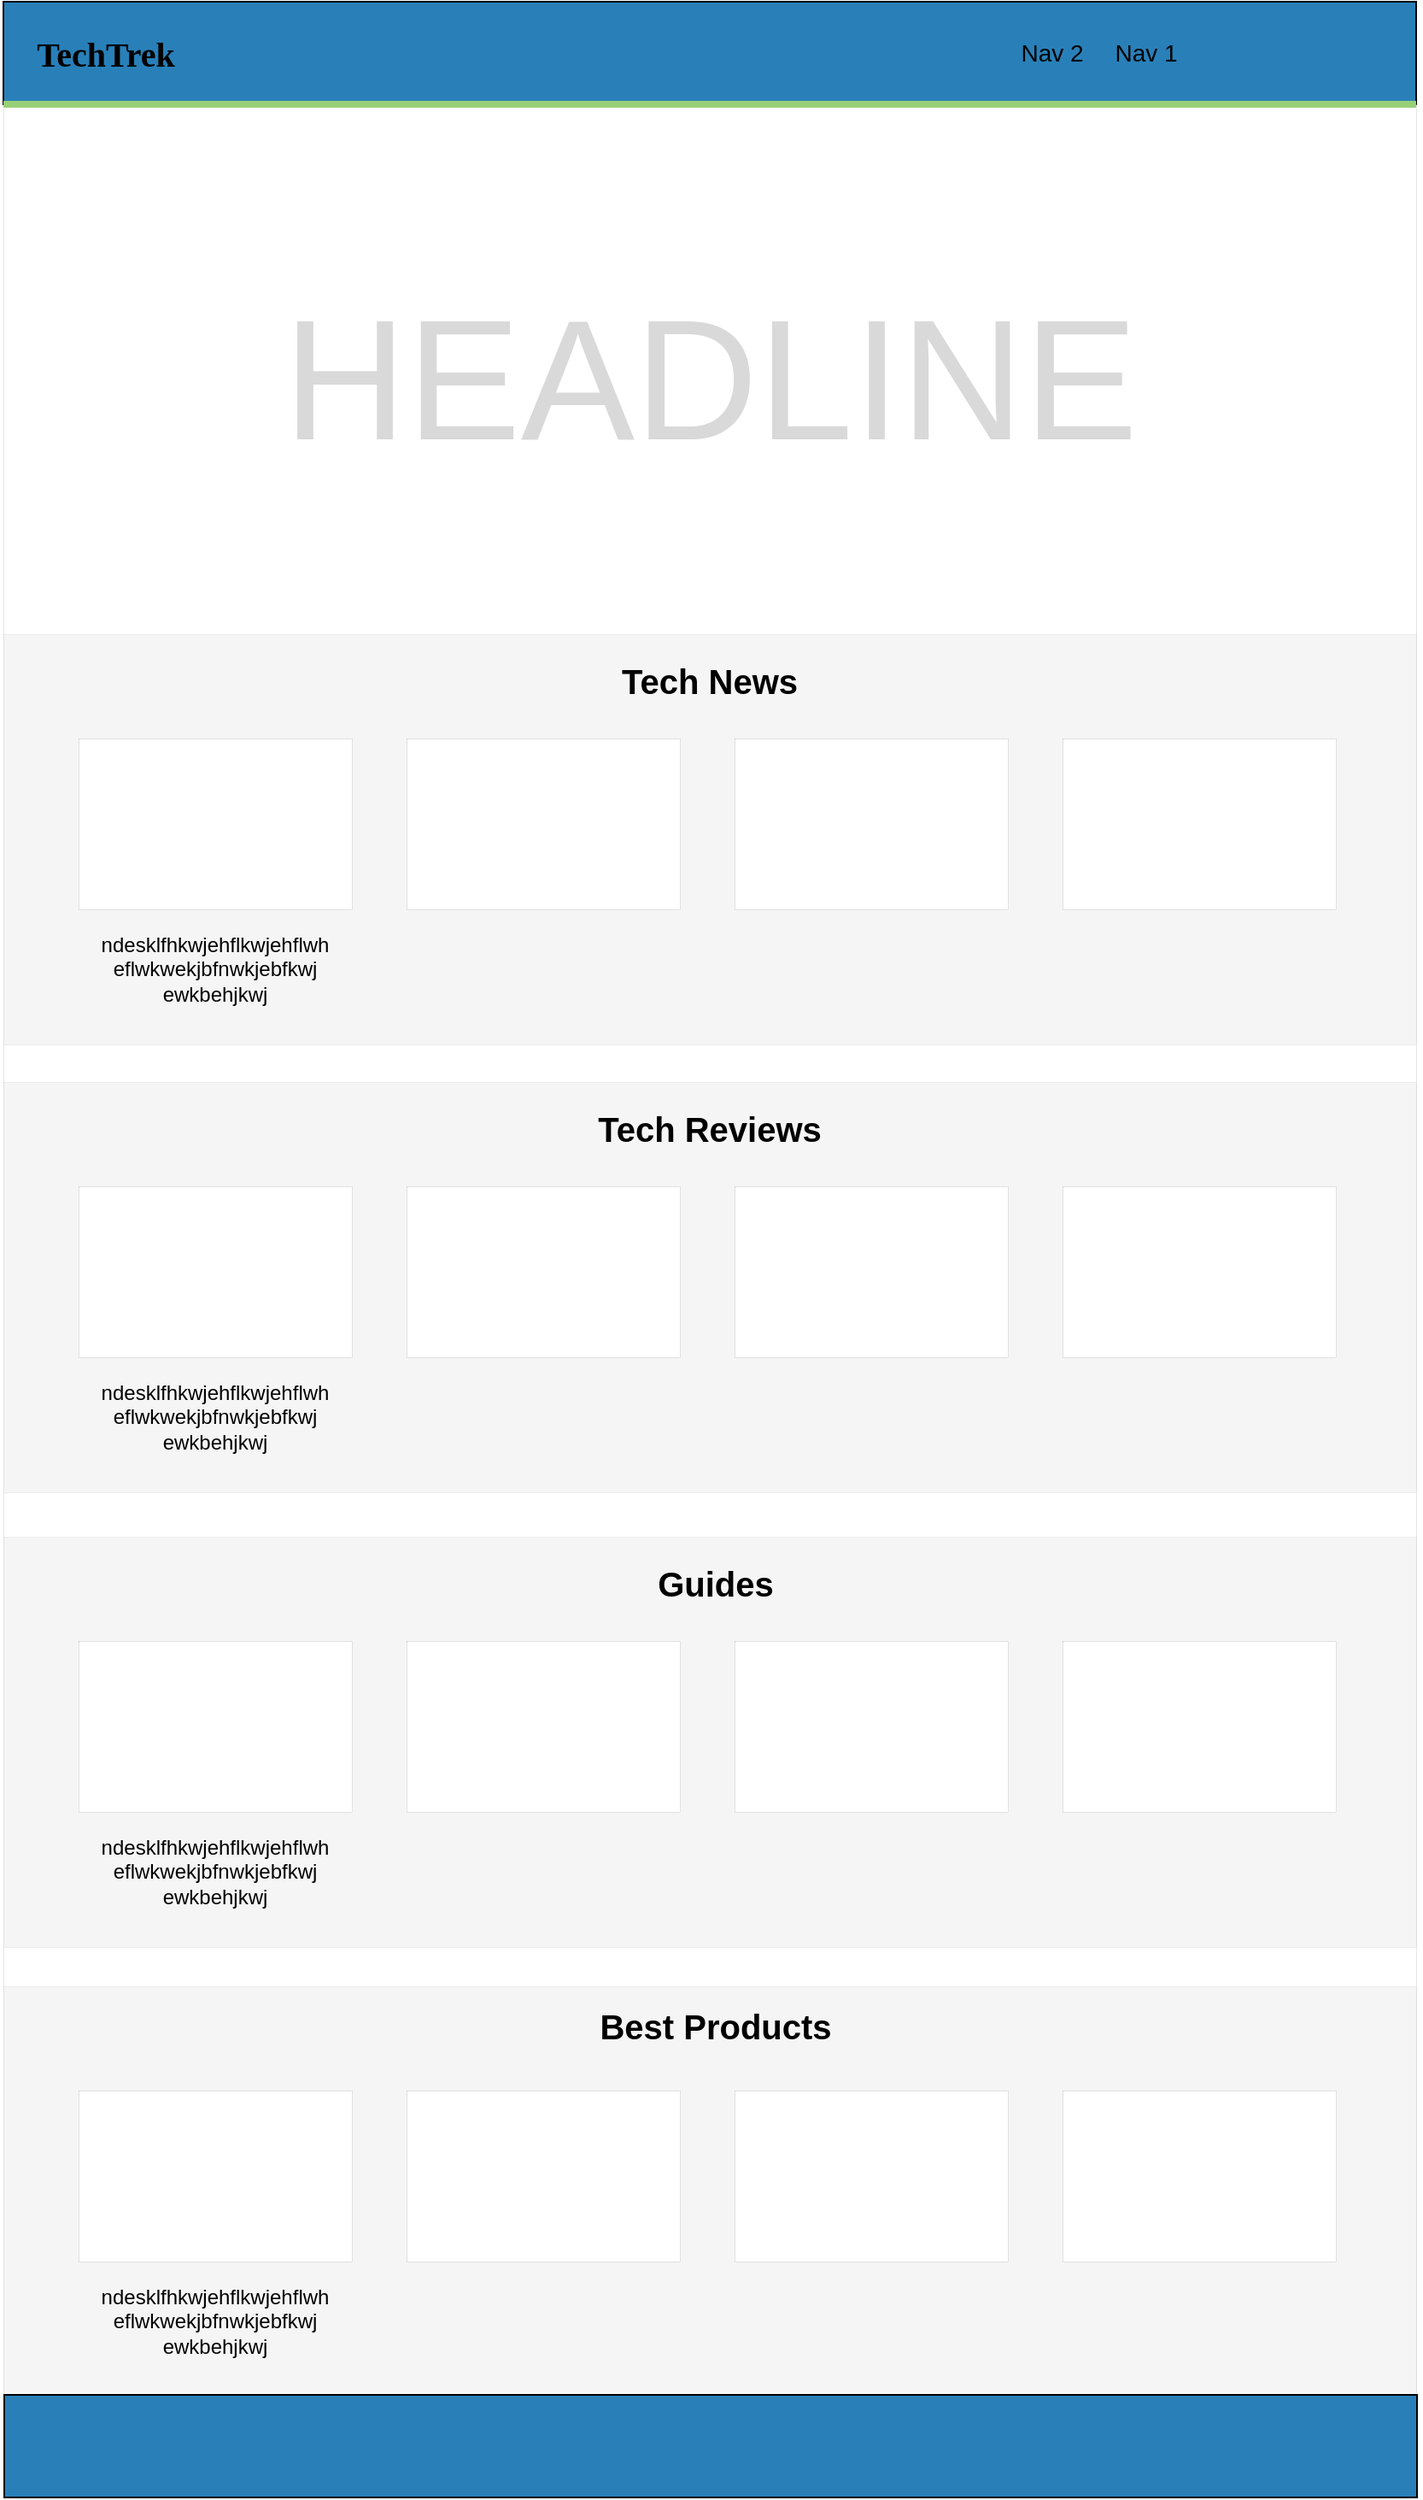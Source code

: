 <mxfile version="25.0.3" pages="2">
  <diagram name="Sida-1" id="UOPYOEq8dcGuf27daO6b">
    <mxGraphModel dx="2006" dy="645" grid="1" gridSize="10" guides="1" tooltips="1" connect="1" arrows="1" fold="1" page="1" pageScale="1" pageWidth="827" pageHeight="1169" math="0" shadow="0">
      <root>
        <mxCell id="0" />
        <mxCell id="1" parent="0" />
        <mxCell id="_vb-MH19Eg04epLmLtsN-3" value="" style="rounded=0;whiteSpace=wrap;html=1;fillColor=#2980b9;" parent="1" vertex="1">
          <mxGeometry width="827" height="60" as="geometry" />
        </mxCell>
        <mxCell id="_vb-MH19Eg04epLmLtsN-4" value="" style="rounded=0;whiteSpace=wrap;html=1;strokeWidth=0;" parent="1" vertex="1">
          <mxGeometry y="60" width="827" height="1400" as="geometry" />
        </mxCell>
        <mxCell id="_vb-MH19Eg04epLmLtsN-10" value="&lt;span style=&quot;font-size: 14px;&quot;&gt;Nav 1&lt;/span&gt;" style="text;html=1;align=center;verticalAlign=middle;whiteSpace=wrap;rounded=0;" parent="1" vertex="1">
          <mxGeometry x="639" y="15" width="60" height="30" as="geometry" />
        </mxCell>
        <mxCell id="_vb-MH19Eg04epLmLtsN-13" value="" style="endArrow=none;html=1;rounded=0;strokeWidth=4;strokeColor=#97D077;exitX=1;exitY=1;exitDx=0;exitDy=0;" parent="1" source="_vb-MH19Eg04epLmLtsN-3" edge="1">
          <mxGeometry width="50" height="50" relative="1" as="geometry">
            <mxPoint x="250" y="60" as="sourcePoint" />
            <mxPoint y="60" as="targetPoint" />
          </mxGeometry>
        </mxCell>
        <mxCell id="LM8HhOQ5KIbzZR0tzrkb-1" value="" style="shape=image;verticalLabelPosition=bottom;labelBackgroundColor=default;verticalAlign=top;aspect=fixed;imageAspect=0;image=https://cdn-icons-png.flaticon.com/512/6522/6522516.png;" parent="1" vertex="1">
          <mxGeometry x="780" y="15" width="30" height="30" as="geometry" />
        </mxCell>
        <mxCell id="LM8HhOQ5KIbzZR0tzrkb-2" value="&lt;span style=&quot;font-size: 14px;&quot;&gt;Nav 2&lt;/span&gt;" style="text;html=1;align=center;verticalAlign=middle;whiteSpace=wrap;rounded=0;" parent="1" vertex="1">
          <mxGeometry x="584" y="15" width="60" height="30" as="geometry" />
        </mxCell>
        <mxCell id="LM8HhOQ5KIbzZR0tzrkb-3" value="" style="shape=image;verticalLabelPosition=bottom;labelBackgroundColor=default;verticalAlign=top;aspect=fixed;imageAspect=0;image=https://icons.veryicon.com/png/o/miscellaneous/icon-pack-vol-1/magnifying-glass-16.png;strokeWidth=1;" parent="1" vertex="1">
          <mxGeometry x="744" y="14" width="32" height="32" as="geometry" />
        </mxCell>
        <mxCell id="LM8HhOQ5KIbzZR0tzrkb-4" value="" style="shape=image;verticalLabelPosition=bottom;labelBackgroundColor=default;verticalAlign=top;aspect=fixed;imageAspect=0;image=https://cdn-icons-png.flaticon.com/512/929/929872.png;" parent="1" vertex="1">
          <mxGeometry x="712" y="17.5" width="25" height="25" as="geometry" />
        </mxCell>
        <mxCell id="LM8HhOQ5KIbzZR0tzrkb-6" value="&lt;font face=&quot;Tahoma&quot; style=&quot;font-size: 20px;&quot;&gt;&lt;b style=&quot;&quot;&gt;TechTrek&lt;/b&gt;&lt;/font&gt;" style="text;html=1;align=center;verticalAlign=middle;whiteSpace=wrap;rounded=0;" parent="1" vertex="1">
          <mxGeometry x="20" y="14.5" width="80" height="30" as="geometry" />
        </mxCell>
        <mxCell id="LM8HhOQ5KIbzZR0tzrkb-8" value="" style="rounded=0;whiteSpace=wrap;html=1;fillColor=#f5f5f5;fontColor=#333333;strokeColor=#666666;strokeWidth=0;" parent="1" vertex="1">
          <mxGeometry y="370" width="827" height="240" as="geometry" />
        </mxCell>
        <mxCell id="LM8HhOQ5KIbzZR0tzrkb-11" value="" style="rounded=0;whiteSpace=wrap;html=1;strokeWidth=0;" parent="1" vertex="1">
          <mxGeometry x="44" y="431" width="160" height="100" as="geometry" />
        </mxCell>
        <mxCell id="LM8HhOQ5KIbzZR0tzrkb-12" value="" style="rounded=0;whiteSpace=wrap;html=1;strokeWidth=0;" parent="1" vertex="1">
          <mxGeometry x="236" y="431" width="160" height="100" as="geometry" />
        </mxCell>
        <mxCell id="LM8HhOQ5KIbzZR0tzrkb-13" value="" style="rounded=0;whiteSpace=wrap;html=1;strokeWidth=0;" parent="1" vertex="1">
          <mxGeometry x="428" y="431" width="160" height="100" as="geometry" />
        </mxCell>
        <mxCell id="LM8HhOQ5KIbzZR0tzrkb-14" value="" style="rounded=0;whiteSpace=wrap;html=1;strokeWidth=0;" parent="1" vertex="1">
          <mxGeometry x="620" y="431" width="160" height="100" as="geometry" />
        </mxCell>
        <mxCell id="LM8HhOQ5KIbzZR0tzrkb-17" value="ndesklfhkwje&lt;span style=&quot;background-color: initial;&quot;&gt;hflkwjehflwh&lt;/span&gt;&lt;div&gt;&lt;span style=&quot;background-color: initial;&quot;&gt;eflwkwekjbfnwkjebfkwj&lt;/span&gt;&lt;/div&gt;&lt;div style=&quot;&quot;&gt;&lt;span style=&quot;background-color: initial;&quot;&gt;ewkbehjkwj&lt;/span&gt;&lt;/div&gt;" style="text;html=1;align=center;verticalAlign=middle;whiteSpace=wrap;rounded=0;" parent="1" vertex="1">
          <mxGeometry x="94" y="541" width="60" height="50" as="geometry" />
        </mxCell>
        <mxCell id="QSgfJ0WAgnEoDNQMlZA_-1" value="&lt;div&gt;&lt;font style=&quot;font-size: 100px;&quot;&gt;HEADLINE&lt;/font&gt;&lt;/div&gt;" style="text;html=1;align=center;verticalAlign=middle;whiteSpace=wrap;rounded=0;fontColor=#D9D9D9;" vertex="1" parent="1">
          <mxGeometry x="279" y="100" width="270" height="240" as="geometry" />
        </mxCell>
        <mxCell id="QSgfJ0WAgnEoDNQMlZA_-2" value="&lt;span style=&quot;font-size: 20px;&quot;&gt;Tech News&lt;/span&gt;" style="text;html=1;align=center;verticalAlign=middle;whiteSpace=wrap;rounded=0;fontStyle=1" vertex="1" parent="1">
          <mxGeometry x="344" y="382" width="139" height="30" as="geometry" />
        </mxCell>
        <mxCell id="QSgfJ0WAgnEoDNQMlZA_-4" value="" style="rounded=0;whiteSpace=wrap;html=1;fillColor=#f5f5f5;fontColor=#333333;strokeColor=#666666;strokeWidth=0;" vertex="1" parent="1">
          <mxGeometry y="632" width="827" height="240" as="geometry" />
        </mxCell>
        <mxCell id="QSgfJ0WAgnEoDNQMlZA_-5" value="" style="rounded=0;whiteSpace=wrap;html=1;strokeWidth=0;" vertex="1" parent="1">
          <mxGeometry x="44" y="693" width="160" height="100" as="geometry" />
        </mxCell>
        <mxCell id="QSgfJ0WAgnEoDNQMlZA_-6" value="" style="rounded=0;whiteSpace=wrap;html=1;strokeWidth=0;" vertex="1" parent="1">
          <mxGeometry x="236" y="693" width="160" height="100" as="geometry" />
        </mxCell>
        <mxCell id="QSgfJ0WAgnEoDNQMlZA_-7" value="" style="rounded=0;whiteSpace=wrap;html=1;strokeWidth=0;" vertex="1" parent="1">
          <mxGeometry x="428" y="693" width="160" height="100" as="geometry" />
        </mxCell>
        <mxCell id="QSgfJ0WAgnEoDNQMlZA_-8" value="" style="rounded=0;whiteSpace=wrap;html=1;strokeWidth=0;" vertex="1" parent="1">
          <mxGeometry x="620" y="693" width="160" height="100" as="geometry" />
        </mxCell>
        <mxCell id="QSgfJ0WAgnEoDNQMlZA_-9" value="ndesklfhkwje&lt;span style=&quot;background-color: initial;&quot;&gt;hflkwjehflwh&lt;/span&gt;&lt;div&gt;&lt;span style=&quot;background-color: initial;&quot;&gt;eflwkwekjbfnwkjebfkwj&lt;/span&gt;&lt;/div&gt;&lt;div style=&quot;&quot;&gt;&lt;span style=&quot;background-color: initial;&quot;&gt;ewkbehjkwj&lt;/span&gt;&lt;/div&gt;" style="text;html=1;align=center;verticalAlign=middle;whiteSpace=wrap;rounded=0;" vertex="1" parent="1">
          <mxGeometry x="94" y="803" width="60" height="50" as="geometry" />
        </mxCell>
        <mxCell id="QSgfJ0WAgnEoDNQMlZA_-10" value="&lt;span style=&quot;font-size: 20px;&quot;&gt;Tech Reviews&lt;/span&gt;" style="text;html=1;align=center;verticalAlign=middle;whiteSpace=wrap;rounded=0;fontStyle=1" vertex="1" parent="1">
          <mxGeometry x="344" y="644" width="139" height="30" as="geometry" />
        </mxCell>
        <mxCell id="QSgfJ0WAgnEoDNQMlZA_-11" value="" style="rounded=0;whiteSpace=wrap;html=1;fillColor=#f5f5f5;fontColor=#333333;strokeColor=#666666;strokeWidth=0;" vertex="1" parent="1">
          <mxGeometry y="898" width="827" height="240" as="geometry" />
        </mxCell>
        <mxCell id="QSgfJ0WAgnEoDNQMlZA_-12" value="" style="rounded=0;whiteSpace=wrap;html=1;strokeWidth=0;" vertex="1" parent="1">
          <mxGeometry x="44" y="959" width="160" height="100" as="geometry" />
        </mxCell>
        <mxCell id="QSgfJ0WAgnEoDNQMlZA_-13" value="" style="rounded=0;whiteSpace=wrap;html=1;strokeWidth=0;" vertex="1" parent="1">
          <mxGeometry x="236" y="959" width="160" height="100" as="geometry" />
        </mxCell>
        <mxCell id="QSgfJ0WAgnEoDNQMlZA_-14" value="" style="rounded=0;whiteSpace=wrap;html=1;strokeWidth=0;" vertex="1" parent="1">
          <mxGeometry x="428" y="959" width="160" height="100" as="geometry" />
        </mxCell>
        <mxCell id="QSgfJ0WAgnEoDNQMlZA_-15" value="" style="rounded=0;whiteSpace=wrap;html=1;strokeWidth=0;" vertex="1" parent="1">
          <mxGeometry x="620" y="959" width="160" height="100" as="geometry" />
        </mxCell>
        <mxCell id="QSgfJ0WAgnEoDNQMlZA_-16" value="ndesklfhkwje&lt;span style=&quot;background-color: initial;&quot;&gt;hflkwjehflwh&lt;/span&gt;&lt;div&gt;&lt;span style=&quot;background-color: initial;&quot;&gt;eflwkwekjbfnwkjebfkwj&lt;/span&gt;&lt;/div&gt;&lt;div style=&quot;&quot;&gt;&lt;span style=&quot;background-color: initial;&quot;&gt;ewkbehjkwj&lt;/span&gt;&lt;/div&gt;" style="text;html=1;align=center;verticalAlign=middle;whiteSpace=wrap;rounded=0;" vertex="1" parent="1">
          <mxGeometry x="94" y="1069" width="60" height="50" as="geometry" />
        </mxCell>
        <mxCell id="QSgfJ0WAgnEoDNQMlZA_-17" value="&lt;span style=&quot;font-size: 20px;&quot;&gt;Guides&lt;/span&gt;" style="text;html=1;align=center;verticalAlign=middle;whiteSpace=wrap;rounded=0;fontStyle=1" vertex="1" parent="1">
          <mxGeometry x="334" y="910" width="166" height="30" as="geometry" />
        </mxCell>
        <mxCell id="QSgfJ0WAgnEoDNQMlZA_-18" value="" style="rounded=0;whiteSpace=wrap;html=1;fillColor=#f5f5f5;fontColor=#333333;strokeColor=#666666;strokeWidth=0;" vertex="1" parent="1">
          <mxGeometry y="1161" width="827" height="240" as="geometry" />
        </mxCell>
        <mxCell id="QSgfJ0WAgnEoDNQMlZA_-19" value="" style="rounded=0;whiteSpace=wrap;html=1;strokeWidth=0;" vertex="1" parent="1">
          <mxGeometry x="44" y="1222" width="160" height="100" as="geometry" />
        </mxCell>
        <mxCell id="QSgfJ0WAgnEoDNQMlZA_-20" value="" style="rounded=0;whiteSpace=wrap;html=1;strokeWidth=0;" vertex="1" parent="1">
          <mxGeometry x="236" y="1222" width="160" height="100" as="geometry" />
        </mxCell>
        <mxCell id="QSgfJ0WAgnEoDNQMlZA_-21" value="" style="rounded=0;whiteSpace=wrap;html=1;strokeWidth=0;" vertex="1" parent="1">
          <mxGeometry x="428" y="1222" width="160" height="100" as="geometry" />
        </mxCell>
        <mxCell id="QSgfJ0WAgnEoDNQMlZA_-22" value="" style="rounded=0;whiteSpace=wrap;html=1;strokeWidth=0;" vertex="1" parent="1">
          <mxGeometry x="620" y="1222" width="160" height="100" as="geometry" />
        </mxCell>
        <mxCell id="QSgfJ0WAgnEoDNQMlZA_-23" value="ndesklfhkwje&lt;span style=&quot;background-color: initial;&quot;&gt;hflkwjehflwh&lt;/span&gt;&lt;div&gt;&lt;span style=&quot;background-color: initial;&quot;&gt;eflwkwekjbfnwkjebfkwj&lt;/span&gt;&lt;/div&gt;&lt;div style=&quot;&quot;&gt;&lt;span style=&quot;background-color: initial;&quot;&gt;ewkbehjkwj&lt;/span&gt;&lt;/div&gt;" style="text;html=1;align=center;verticalAlign=middle;whiteSpace=wrap;rounded=0;" vertex="1" parent="1">
          <mxGeometry x="94" y="1332" width="60" height="50" as="geometry" />
        </mxCell>
        <mxCell id="QSgfJ0WAgnEoDNQMlZA_-24" value="&lt;span style=&quot;font-size: 20px;&quot;&gt;Best Products&lt;/span&gt;" style="text;html=1;align=center;verticalAlign=middle;whiteSpace=wrap;rounded=0;fontStyle=1" vertex="1" parent="1">
          <mxGeometry x="334" y="1169" width="166" height="30" as="geometry" />
        </mxCell>
        <mxCell id="QSgfJ0WAgnEoDNQMlZA_-25" value="" style="rounded=0;whiteSpace=wrap;html=1;fillColor=#2980b9;" vertex="1" parent="1">
          <mxGeometry x="0.5" y="1400" width="827" height="60" as="geometry" />
        </mxCell>
      </root>
    </mxGraphModel>
  </diagram>
  <diagram id="6dfBdPVjm_QPIeoB_NR8" name="Sida-2">
    <mxGraphModel dx="954" dy="639" grid="1" gridSize="10" guides="1" tooltips="1" connect="1" arrows="1" fold="1" page="1" pageScale="1" pageWidth="827" pageHeight="1169" math="0" shadow="0">
      <root>
        <mxCell id="0" />
        <mxCell id="1" parent="0" />
      </root>
    </mxGraphModel>
  </diagram>
</mxfile>
